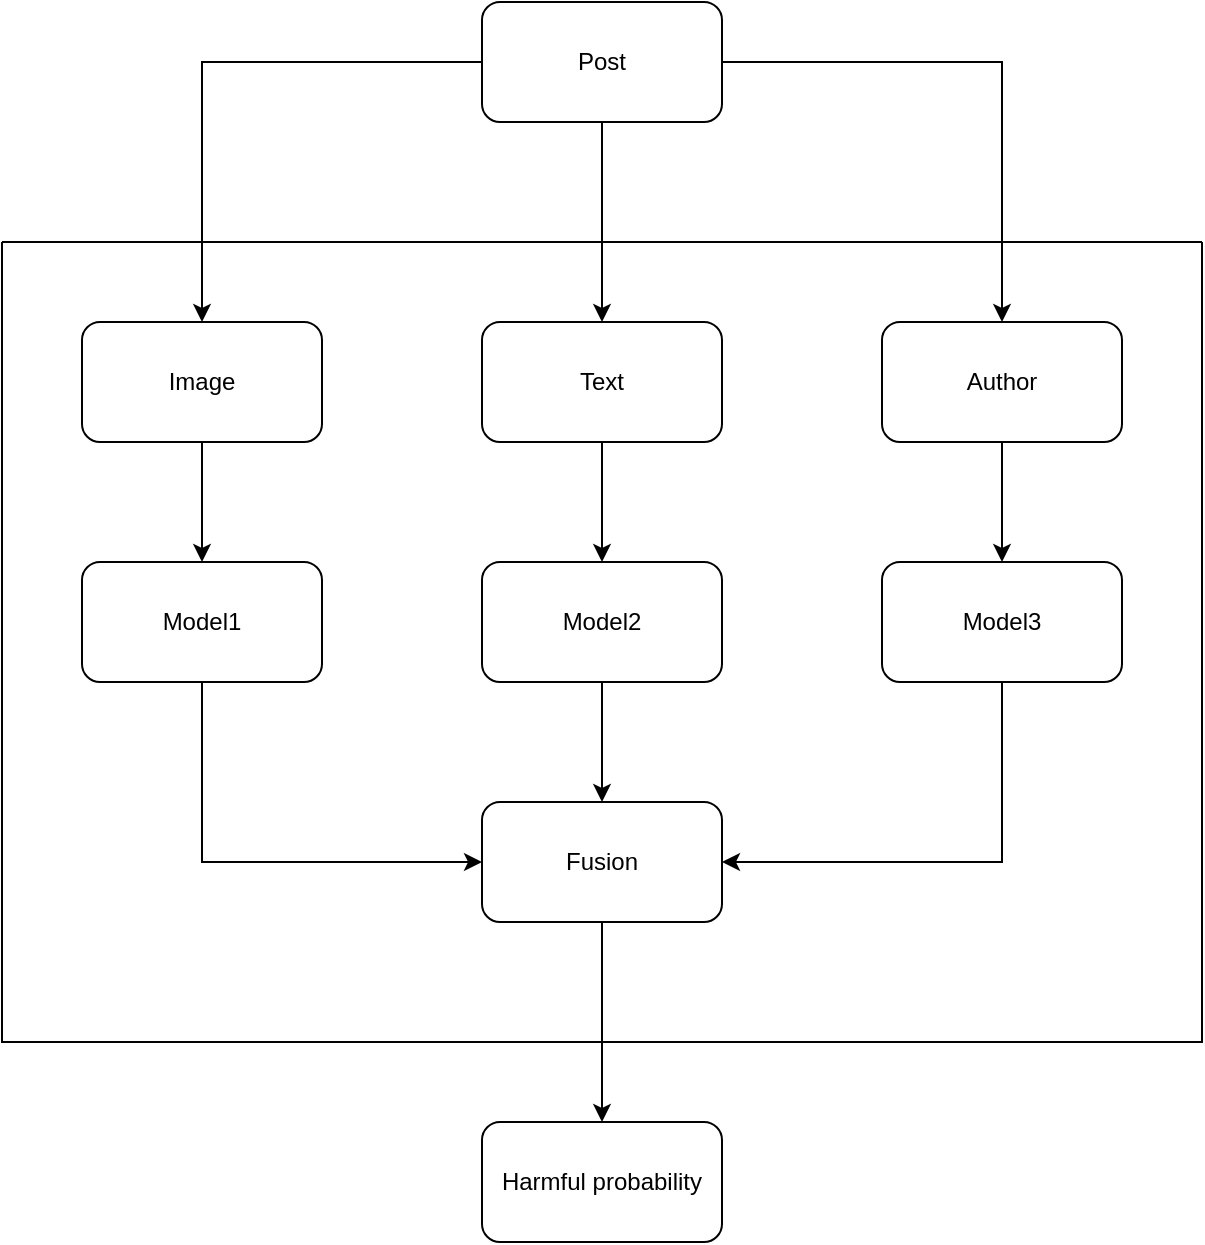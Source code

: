 <mxfile version="22.1.5" type="device">
  <diagram name="Page-1" id="YDHhIk46RyTXh9LSPzu3">
    <mxGraphModel dx="882" dy="578" grid="1" gridSize="10" guides="1" tooltips="1" connect="1" arrows="1" fold="1" page="1" pageScale="1" pageWidth="850" pageHeight="1100" math="0" shadow="0">
      <root>
        <mxCell id="0" />
        <mxCell id="1" parent="0" />
        <mxCell id="s42ONqCnvufCmdt6-LnY-12" style="edgeStyle=orthogonalEdgeStyle;rounded=0;orthogonalLoop=1;jettySize=auto;html=1;exitX=0;exitY=0.5;exitDx=0;exitDy=0;entryX=0.5;entryY=0;entryDx=0;entryDy=0;" edge="1" parent="1" source="s42ONqCnvufCmdt6-LnY-1" target="s42ONqCnvufCmdt6-LnY-2">
          <mxGeometry relative="1" as="geometry" />
        </mxCell>
        <mxCell id="s42ONqCnvufCmdt6-LnY-13" style="edgeStyle=orthogonalEdgeStyle;rounded=0;orthogonalLoop=1;jettySize=auto;html=1;exitX=1;exitY=0.5;exitDx=0;exitDy=0;" edge="1" parent="1" source="s42ONqCnvufCmdt6-LnY-1" target="s42ONqCnvufCmdt6-LnY-4">
          <mxGeometry relative="1" as="geometry" />
        </mxCell>
        <mxCell id="s42ONqCnvufCmdt6-LnY-14" style="edgeStyle=orthogonalEdgeStyle;rounded=0;orthogonalLoop=1;jettySize=auto;html=1;exitX=0.5;exitY=1;exitDx=0;exitDy=0;" edge="1" parent="1" source="s42ONqCnvufCmdt6-LnY-1" target="s42ONqCnvufCmdt6-LnY-3">
          <mxGeometry relative="1" as="geometry" />
        </mxCell>
        <mxCell id="s42ONqCnvufCmdt6-LnY-1" value="Post" style="rounded=1;whiteSpace=wrap;html=1;" vertex="1" parent="1">
          <mxGeometry x="280" y="40" width="120" height="60" as="geometry" />
        </mxCell>
        <mxCell id="s42ONqCnvufCmdt6-LnY-15" style="edgeStyle=orthogonalEdgeStyle;rounded=0;orthogonalLoop=1;jettySize=auto;html=1;exitX=0.5;exitY=1;exitDx=0;exitDy=0;entryX=0.5;entryY=0;entryDx=0;entryDy=0;" edge="1" parent="1" source="s42ONqCnvufCmdt6-LnY-2" target="s42ONqCnvufCmdt6-LnY-6">
          <mxGeometry relative="1" as="geometry" />
        </mxCell>
        <mxCell id="s42ONqCnvufCmdt6-LnY-2" value="Image" style="rounded=1;whiteSpace=wrap;html=1;" vertex="1" parent="1">
          <mxGeometry x="80" y="200" width="120" height="60" as="geometry" />
        </mxCell>
        <mxCell id="s42ONqCnvufCmdt6-LnY-16" style="edgeStyle=orthogonalEdgeStyle;rounded=0;orthogonalLoop=1;jettySize=auto;html=1;exitX=0.5;exitY=1;exitDx=0;exitDy=0;entryX=0.5;entryY=0;entryDx=0;entryDy=0;" edge="1" parent="1" source="s42ONqCnvufCmdt6-LnY-3" target="s42ONqCnvufCmdt6-LnY-7">
          <mxGeometry relative="1" as="geometry" />
        </mxCell>
        <mxCell id="s42ONqCnvufCmdt6-LnY-3" value="Text" style="rounded=1;whiteSpace=wrap;html=1;" vertex="1" parent="1">
          <mxGeometry x="280" y="200" width="120" height="60" as="geometry" />
        </mxCell>
        <mxCell id="s42ONqCnvufCmdt6-LnY-17" style="edgeStyle=orthogonalEdgeStyle;rounded=0;orthogonalLoop=1;jettySize=auto;html=1;exitX=0.5;exitY=1;exitDx=0;exitDy=0;entryX=0.5;entryY=0;entryDx=0;entryDy=0;" edge="1" parent="1" source="s42ONqCnvufCmdt6-LnY-4" target="s42ONqCnvufCmdt6-LnY-8">
          <mxGeometry relative="1" as="geometry" />
        </mxCell>
        <mxCell id="s42ONqCnvufCmdt6-LnY-4" value="Author" style="rounded=1;whiteSpace=wrap;html=1;" vertex="1" parent="1">
          <mxGeometry x="480" y="200" width="120" height="60" as="geometry" />
        </mxCell>
        <mxCell id="s42ONqCnvufCmdt6-LnY-5" value="" style="swimlane;startSize=0;" vertex="1" parent="1">
          <mxGeometry x="40" y="160" width="600" height="400" as="geometry" />
        </mxCell>
        <mxCell id="s42ONqCnvufCmdt6-LnY-19" style="edgeStyle=orthogonalEdgeStyle;rounded=0;orthogonalLoop=1;jettySize=auto;html=1;exitX=0.5;exitY=1;exitDx=0;exitDy=0;entryX=0;entryY=0.5;entryDx=0;entryDy=0;" edge="1" parent="s42ONqCnvufCmdt6-LnY-5" source="s42ONqCnvufCmdt6-LnY-6" target="s42ONqCnvufCmdt6-LnY-10">
          <mxGeometry relative="1" as="geometry" />
        </mxCell>
        <mxCell id="s42ONqCnvufCmdt6-LnY-6" value="Model1" style="rounded=1;whiteSpace=wrap;html=1;" vertex="1" parent="s42ONqCnvufCmdt6-LnY-5">
          <mxGeometry x="40" y="160" width="120" height="60" as="geometry" />
        </mxCell>
        <mxCell id="s42ONqCnvufCmdt6-LnY-18" style="edgeStyle=orthogonalEdgeStyle;rounded=0;orthogonalLoop=1;jettySize=auto;html=1;exitX=0.5;exitY=1;exitDx=0;exitDy=0;entryX=0.5;entryY=0;entryDx=0;entryDy=0;" edge="1" parent="s42ONqCnvufCmdt6-LnY-5" source="s42ONqCnvufCmdt6-LnY-7" target="s42ONqCnvufCmdt6-LnY-10">
          <mxGeometry relative="1" as="geometry" />
        </mxCell>
        <mxCell id="s42ONqCnvufCmdt6-LnY-7" value="Model2" style="rounded=1;whiteSpace=wrap;html=1;" vertex="1" parent="s42ONqCnvufCmdt6-LnY-5">
          <mxGeometry x="240" y="160" width="120" height="60" as="geometry" />
        </mxCell>
        <mxCell id="s42ONqCnvufCmdt6-LnY-21" style="edgeStyle=orthogonalEdgeStyle;rounded=0;orthogonalLoop=1;jettySize=auto;html=1;exitX=0.5;exitY=1;exitDx=0;exitDy=0;entryX=1;entryY=0.5;entryDx=0;entryDy=0;" edge="1" parent="s42ONqCnvufCmdt6-LnY-5" source="s42ONqCnvufCmdt6-LnY-8" target="s42ONqCnvufCmdt6-LnY-10">
          <mxGeometry relative="1" as="geometry" />
        </mxCell>
        <mxCell id="s42ONqCnvufCmdt6-LnY-8" value="Model3" style="rounded=1;whiteSpace=wrap;html=1;" vertex="1" parent="s42ONqCnvufCmdt6-LnY-5">
          <mxGeometry x="440" y="160" width="120" height="60" as="geometry" />
        </mxCell>
        <mxCell id="s42ONqCnvufCmdt6-LnY-10" value="Fusion" style="rounded=1;whiteSpace=wrap;html=1;" vertex="1" parent="s42ONqCnvufCmdt6-LnY-5">
          <mxGeometry x="240" y="280" width="120" height="60" as="geometry" />
        </mxCell>
        <mxCell id="s42ONqCnvufCmdt6-LnY-11" value="Harmful probability" style="rounded=1;whiteSpace=wrap;html=1;" vertex="1" parent="1">
          <mxGeometry x="280" y="600" width="120" height="60" as="geometry" />
        </mxCell>
        <mxCell id="s42ONqCnvufCmdt6-LnY-22" style="edgeStyle=orthogonalEdgeStyle;rounded=0;orthogonalLoop=1;jettySize=auto;html=1;exitX=0.5;exitY=1;exitDx=0;exitDy=0;" edge="1" parent="1" source="s42ONqCnvufCmdt6-LnY-10" target="s42ONqCnvufCmdt6-LnY-11">
          <mxGeometry relative="1" as="geometry" />
        </mxCell>
      </root>
    </mxGraphModel>
  </diagram>
</mxfile>
